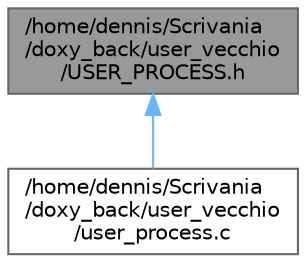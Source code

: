 digraph "/home/dennis/Scrivania/doxy_back/user_vecchio/USER_PROCESS.h"
{
 // LATEX_PDF_SIZE
  bgcolor="transparent";
  edge [fontname=Helvetica,fontsize=10,labelfontname=Helvetica,labelfontsize=10];
  node [fontname=Helvetica,fontsize=10,shape=box,height=0.2,width=0.4];
  Node1 [id="Node000001",label="/home/dennis/Scrivania\l/doxy_back/user_vecchio\l/USER_PROCESS.h",height=0.2,width=0.4,color="gray40", fillcolor="grey60", style="filled", fontcolor="black",tooltip=" "];
  Node1 -> Node2 [id="edge1_Node000001_Node000002",dir="back",color="steelblue1",style="solid",tooltip=" "];
  Node2 [id="Node000002",label="/home/dennis/Scrivania\l/doxy_back/user_vecchio\l/user_process.c",height=0.2,width=0.4,color="grey40", fillcolor="white", style="filled",URL="$user__vecchio_2user__process_8c.html",tooltip=" "];
}
